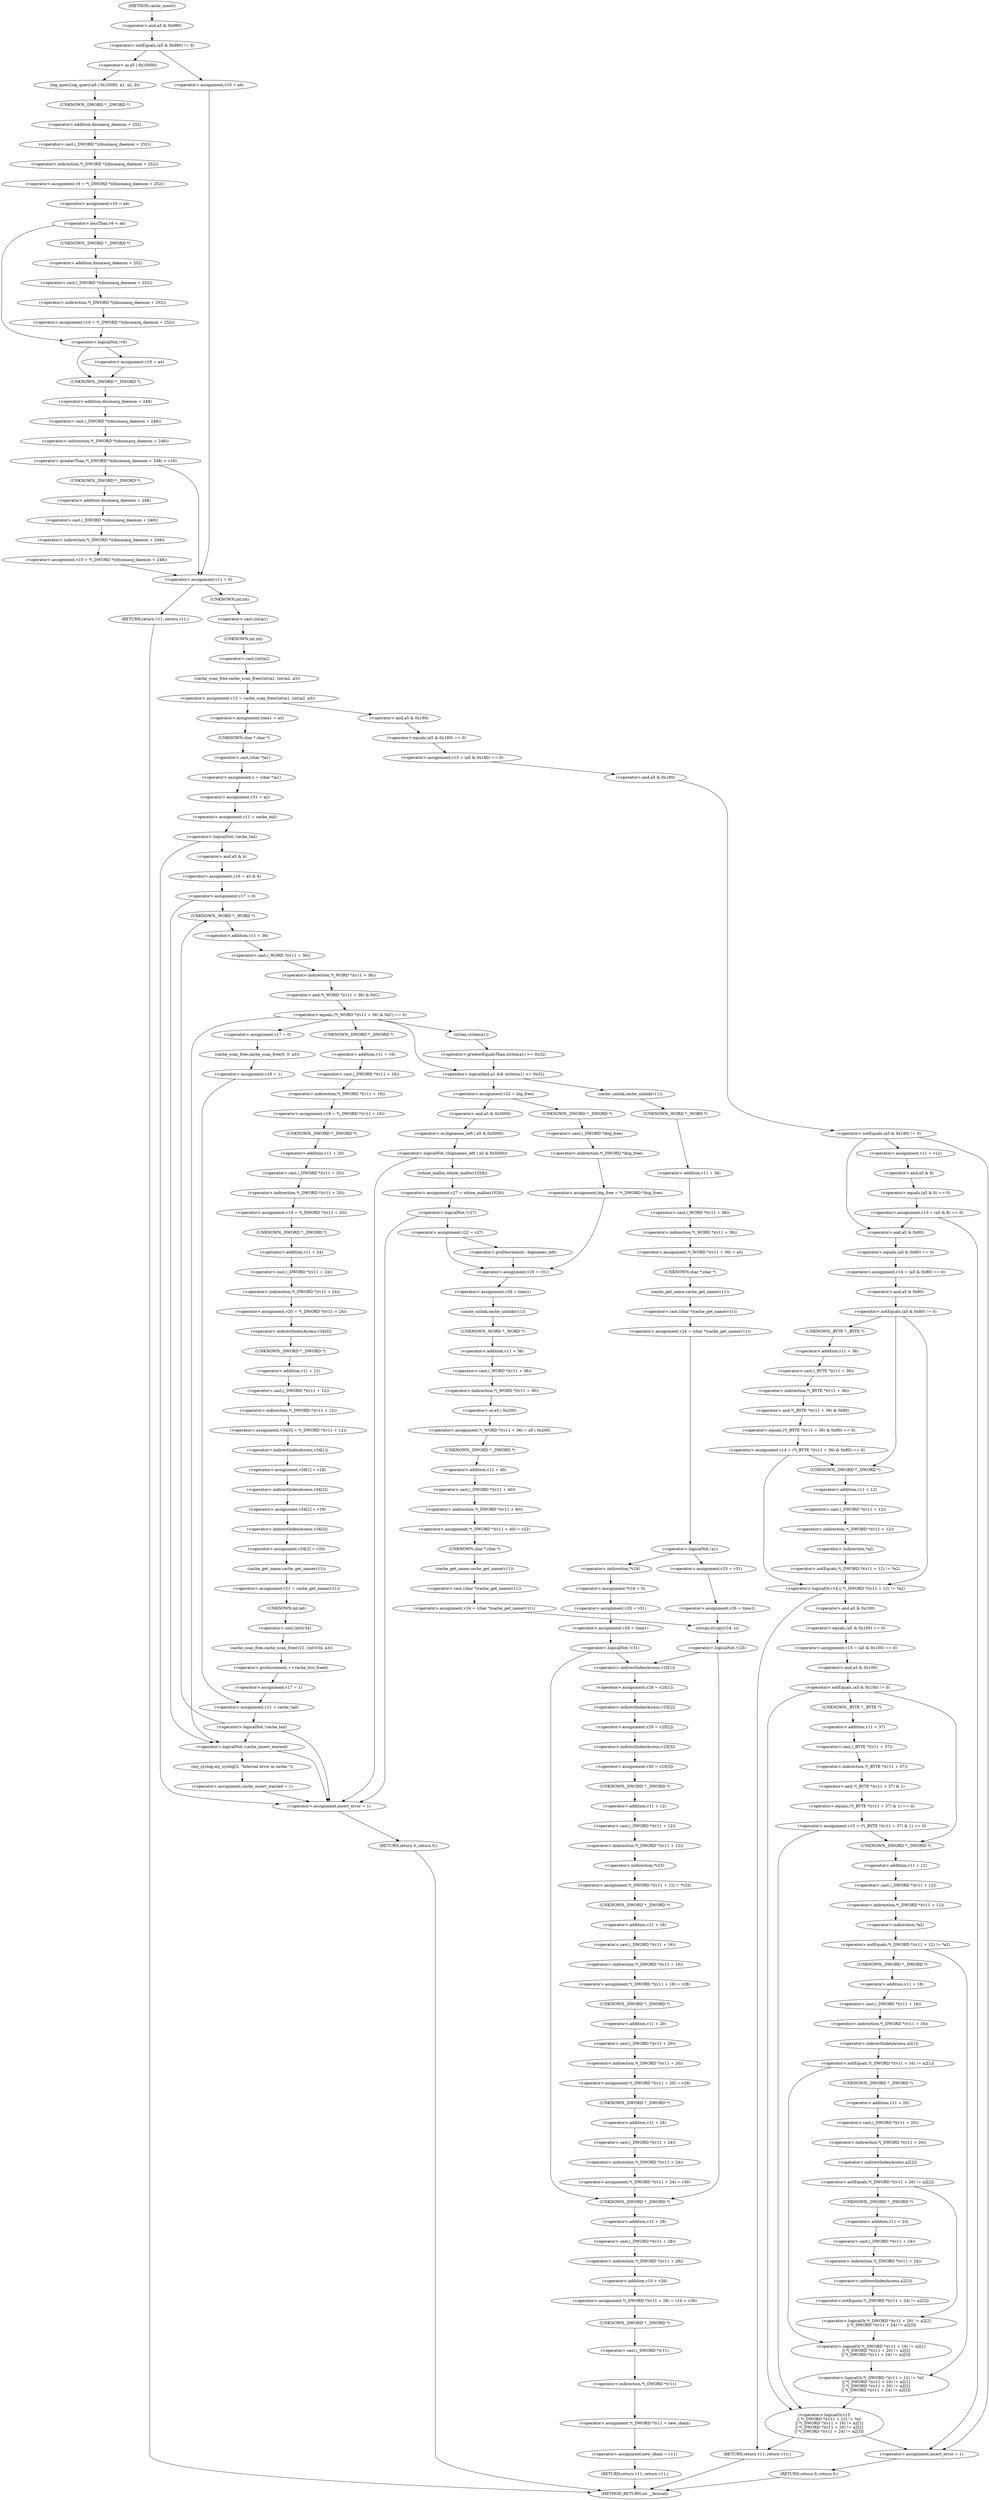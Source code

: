 digraph cache_insert {  
"1000159" [label = "(<operator>.notEquals,(a5 & 0x980) != 0)" ]
"1000160" [label = "(<operator>.and,a5 & 0x980)" ]
"1000165" [label = "(log_query,log_query(a5 | 0x10000, a1, a2, 0))" ]
"1000166" [label = "(<operator>.or,a5 | 0x10000)" ]
"1000172" [label = "(<operator>.assignment,v9 = *(_DWORD *)(dnsmasq_daemon + 252))" ]
"1000174" [label = "(<operator>.indirection,*(_DWORD *)(dnsmasq_daemon + 252))" ]
"1000175" [label = "(<operator>.cast,(_DWORD *)(dnsmasq_daemon + 252))" ]
"1000176" [label = "(UNKNOWN,_DWORD *,_DWORD *)" ]
"1000177" [label = "(<operator>.addition,dnsmasq_daemon + 252)" ]
"1000180" [label = "(<operator>.assignment,v10 = a4)" ]
"1000184" [label = "(<operator>.lessThan,v9 < a4)" ]
"1000187" [label = "(<operator>.assignment,v10 = *(_DWORD *)(dnsmasq_daemon + 252))" ]
"1000189" [label = "(<operator>.indirection,*(_DWORD *)(dnsmasq_daemon + 252))" ]
"1000190" [label = "(<operator>.cast,(_DWORD *)(dnsmasq_daemon + 252))" ]
"1000191" [label = "(UNKNOWN,_DWORD *,_DWORD *)" ]
"1000192" [label = "(<operator>.addition,dnsmasq_daemon + 252)" ]
"1000196" [label = "(<operator>.logicalNot,!v9)" ]
"1000198" [label = "(<operator>.assignment,v10 = a4)" ]
"1000202" [label = "(<operator>.greaterThan,*(_DWORD *)(dnsmasq_daemon + 248) > v10)" ]
"1000203" [label = "(<operator>.indirection,*(_DWORD *)(dnsmasq_daemon + 248))" ]
"1000204" [label = "(<operator>.cast,(_DWORD *)(dnsmasq_daemon + 248))" ]
"1000205" [label = "(UNKNOWN,_DWORD *,_DWORD *)" ]
"1000206" [label = "(<operator>.addition,dnsmasq_daemon + 248)" ]
"1000210" [label = "(<operator>.assignment,v10 = *(_DWORD *)(dnsmasq_daemon + 248))" ]
"1000212" [label = "(<operator>.indirection,*(_DWORD *)(dnsmasq_daemon + 248))" ]
"1000213" [label = "(<operator>.cast,(_DWORD *)(dnsmasq_daemon + 248))" ]
"1000214" [label = "(UNKNOWN,_DWORD *,_DWORD *)" ]
"1000215" [label = "(<operator>.addition,dnsmasq_daemon + 248)" ]
"1000220" [label = "(<operator>.assignment,v10 = a4)" ]
"1000223" [label = "(<operator>.assignment,v11 = 0)" ]
"1000228" [label = "(RETURN,return v11;,return v11;)" ]
"1000230" [label = "(<operator>.assignment,v12 = cache_scan_free((int)a1, (int)a2, a3))" ]
"1000232" [label = "(cache_scan_free,cache_scan_free((int)a1, (int)a2, a3))" ]
"1000233" [label = "(<operator>.cast,(int)a1)" ]
"1000234" [label = "(UNKNOWN,int,int)" ]
"1000236" [label = "(<operator>.cast,(int)a2)" ]
"1000237" [label = "(UNKNOWN,int,int)" ]
"1000243" [label = "(<operator>.assignment,v13 = (a5 & 0x180) == 0)" ]
"1000245" [label = "(<operator>.equals,(a5 & 0x180) == 0)" ]
"1000246" [label = "(<operator>.and,a5 & 0x180)" ]
"1000251" [label = "(<operator>.notEquals,(a5 & 0x180) != 0)" ]
"1000252" [label = "(<operator>.and,a5 & 0x180)" ]
"1000257" [label = "(<operator>.assignment,v11 = v12)" ]
"1000260" [label = "(<operator>.assignment,v13 = (a5 & 8) == 0)" ]
"1000262" [label = "(<operator>.equals,(a5 & 8) == 0)" ]
"1000263" [label = "(<operator>.and,a5 & 8)" ]
"1000270" [label = "(<operator>.assignment,v14 = (a5 & 0x80) == 0)" ]
"1000272" [label = "(<operator>.equals,(a5 & 0x80) == 0)" ]
"1000273" [label = "(<operator>.and,a5 & 0x80)" ]
"1000278" [label = "(<operator>.notEquals,(a5 & 0x80) != 0)" ]
"1000279" [label = "(<operator>.and,a5 & 0x80)" ]
"1000283" [label = "(<operator>.assignment,v14 = (*(_BYTE *)(v11 + 36) & 0x80) == 0)" ]
"1000285" [label = "(<operator>.equals,(*(_BYTE *)(v11 + 36) & 0x80) == 0)" ]
"1000286" [label = "(<operator>.and,*(_BYTE *)(v11 + 36) & 0x80)" ]
"1000287" [label = "(<operator>.indirection,*(_BYTE *)(v11 + 36))" ]
"1000288" [label = "(<operator>.cast,(_BYTE *)(v11 + 36))" ]
"1000289" [label = "(UNKNOWN,_BYTE *,_BYTE *)" ]
"1000290" [label = "(<operator>.addition,v11 + 36)" ]
"1000296" [label = "(<operator>.logicalOr,v14 || *(_DWORD *)(v11 + 12) != *a2)" ]
"1000298" [label = "(<operator>.notEquals,*(_DWORD *)(v11 + 12) != *a2)" ]
"1000299" [label = "(<operator>.indirection,*(_DWORD *)(v11 + 12))" ]
"1000300" [label = "(<operator>.cast,(_DWORD *)(v11 + 12))" ]
"1000301" [label = "(UNKNOWN,_DWORD *,_DWORD *)" ]
"1000302" [label = "(<operator>.addition,v11 + 12)" ]
"1000305" [label = "(<operator>.indirection,*a2)" ]
"1000308" [label = "(<operator>.assignment,v15 = (a5 & 0x100) == 0)" ]
"1000310" [label = "(<operator>.equals,(a5 & 0x100) == 0)" ]
"1000311" [label = "(<operator>.and,a5 & 0x100)" ]
"1000316" [label = "(<operator>.notEquals,(a5 & 0x100) != 0)" ]
"1000317" [label = "(<operator>.and,a5 & 0x100)" ]
"1000321" [label = "(<operator>.assignment,v15 = (*(_BYTE *)(v11 + 37) & 1) == 0)" ]
"1000323" [label = "(<operator>.equals,(*(_BYTE *)(v11 + 37) & 1) == 0)" ]
"1000324" [label = "(<operator>.and,*(_BYTE *)(v11 + 37) & 1)" ]
"1000325" [label = "(<operator>.indirection,*(_BYTE *)(v11 + 37))" ]
"1000326" [label = "(<operator>.cast,(_BYTE *)(v11 + 37))" ]
"1000327" [label = "(UNKNOWN,_BYTE *,_BYTE *)" ]
"1000328" [label = "(<operator>.addition,v11 + 37)" ]
"1000334" [label = "(<operator>.logicalOr,v15\n        || *(_DWORD *)(v11 + 12) != *a2\n        || *(_DWORD *)(v11 + 16) != a2[1]\n        || *(_DWORD *)(v11 + 20) != a2[2]\n        || *(_DWORD *)(v11 + 24) != a2[3])" ]
"1000336" [label = "(<operator>.logicalOr,*(_DWORD *)(v11 + 12) != *a2\n        || *(_DWORD *)(v11 + 16) != a2[1]\n        || *(_DWORD *)(v11 + 20) != a2[2]\n        || *(_DWORD *)(v11 + 24) != a2[3])" ]
"1000337" [label = "(<operator>.notEquals,*(_DWORD *)(v11 + 12) != *a2)" ]
"1000338" [label = "(<operator>.indirection,*(_DWORD *)(v11 + 12))" ]
"1000339" [label = "(<operator>.cast,(_DWORD *)(v11 + 12))" ]
"1000340" [label = "(UNKNOWN,_DWORD *,_DWORD *)" ]
"1000341" [label = "(<operator>.addition,v11 + 12)" ]
"1000344" [label = "(<operator>.indirection,*a2)" ]
"1000346" [label = "(<operator>.logicalOr,*(_DWORD *)(v11 + 16) != a2[1]\n        || *(_DWORD *)(v11 + 20) != a2[2]\n        || *(_DWORD *)(v11 + 24) != a2[3])" ]
"1000347" [label = "(<operator>.notEquals,*(_DWORD *)(v11 + 16) != a2[1])" ]
"1000348" [label = "(<operator>.indirection,*(_DWORD *)(v11 + 16))" ]
"1000349" [label = "(<operator>.cast,(_DWORD *)(v11 + 16))" ]
"1000350" [label = "(UNKNOWN,_DWORD *,_DWORD *)" ]
"1000351" [label = "(<operator>.addition,v11 + 16)" ]
"1000354" [label = "(<operator>.indirectIndexAccess,a2[1])" ]
"1000357" [label = "(<operator>.logicalOr,*(_DWORD *)(v11 + 20) != a2[2]\n        || *(_DWORD *)(v11 + 24) != a2[3])" ]
"1000358" [label = "(<operator>.notEquals,*(_DWORD *)(v11 + 20) != a2[2])" ]
"1000359" [label = "(<operator>.indirection,*(_DWORD *)(v11 + 20))" ]
"1000360" [label = "(<operator>.cast,(_DWORD *)(v11 + 20))" ]
"1000361" [label = "(UNKNOWN,_DWORD *,_DWORD *)" ]
"1000362" [label = "(<operator>.addition,v11 + 20)" ]
"1000365" [label = "(<operator>.indirectIndexAccess,a2[2])" ]
"1000368" [label = "(<operator>.notEquals,*(_DWORD *)(v11 + 24) != a2[3])" ]
"1000369" [label = "(<operator>.indirection,*(_DWORD *)(v11 + 24))" ]
"1000370" [label = "(<operator>.cast,(_DWORD *)(v11 + 24))" ]
"1000371" [label = "(UNKNOWN,_DWORD *,_DWORD *)" ]
"1000372" [label = "(<operator>.addition,v11 + 24)" ]
"1000375" [label = "(<operator>.indirectIndexAccess,a2[3])" ]
"1000380" [label = "(<operator>.assignment,insert_error = 1)" ]
"1000383" [label = "(RETURN,return 0;,return 0;)" ]
"1000385" [label = "(RETURN,return v11;,return v11;)" ]
"1000387" [label = "(<operator>.assignment,time1 = a3)" ]
"1000390" [label = "(<operator>.assignment,s = (char *)a1)" ]
"1000392" [label = "(<operator>.cast,(char *)a1)" ]
"1000393" [label = "(UNKNOWN,char *,char *)" ]
"1000395" [label = "(<operator>.assignment,v31 = a2)" ]
"1000398" [label = "(<operator>.assignment,v11 = cache_tail)" ]
"1000402" [label = "(<operator>.logicalNot,!cache_tail)" ]
"1000405" [label = "(<operator>.assignment,v16 = a5 & 4)" ]
"1000407" [label = "(<operator>.and,a5 & 4)" ]
"1000410" [label = "(<operator>.assignment,v17 = 0)" ]
"1000417" [label = "(<operator>.equals,(*(_WORD *)(v11 + 36) & 0xC) == 0)" ]
"1000418" [label = "(<operator>.and,*(_WORD *)(v11 + 36) & 0xC)" ]
"1000419" [label = "(<operator>.indirection,*(_WORD *)(v11 + 36))" ]
"1000420" [label = "(<operator>.cast,(_WORD *)(v11 + 36))" ]
"1000421" [label = "(UNKNOWN,_WORD *,_WORD *)" ]
"1000422" [label = "(<operator>.addition,v11 + 36)" ]
"1000429" [label = "(<operator>.logicalAnd,a1 && strlen(a1) >= 0x32)" ]
"1000431" [label = "(<operator>.greaterEqualsThan,strlen(a1) >= 0x32)" ]
"1000432" [label = "(strlen,strlen(a1))" ]
"1000436" [label = "(<operator>.assignment,v22 = big_free)" ]
"1000442" [label = "(<operator>.assignment,big_free = *(_DWORD *)big_free)" ]
"1000444" [label = "(<operator>.indirection,*(_DWORD *)big_free)" ]
"1000445" [label = "(<operator>.cast,(_DWORD *)big_free)" ]
"1000446" [label = "(UNKNOWN,_DWORD *,_DWORD *)" ]
"1000451" [label = "(<operator>.logicalNot,!(bignames_left | a5 & 0x5000))" ]
"1000452" [label = "(<operator>.or,bignames_left | a5 & 0x5000)" ]
"1000454" [label = "(<operator>.and,a5 & 0x5000)" ]
"1000458" [label = "(<operator>.assignment,v27 = whine_malloc(1028))" ]
"1000460" [label = "(whine_malloc,whine_malloc(1028))" ]
"1000463" [label = "(<operator>.logicalNot,!v27)" ]
"1000466" [label = "(<operator>.assignment,v22 = v27)" ]
"1000471" [label = "(<operator>.preDecrement,--bignames_left)" ]
"1000473" [label = "(<operator>.assignment,v25 = v31)" ]
"1000476" [label = "(<operator>.assignment,v26 = time1)" ]
"1000479" [label = "(cache_unlink,cache_unlink(v11))" ]
"1000481" [label = "(<operator>.assignment,*(_WORD *)(v11 + 36) = a5 | 0x200)" ]
"1000482" [label = "(<operator>.indirection,*(_WORD *)(v11 + 36))" ]
"1000483" [label = "(<operator>.cast,(_WORD *)(v11 + 36))" ]
"1000484" [label = "(UNKNOWN,_WORD *,_WORD *)" ]
"1000485" [label = "(<operator>.addition,v11 + 36)" ]
"1000488" [label = "(<operator>.or,a5 | 0x200)" ]
"1000491" [label = "(<operator>.assignment,*(_DWORD *)(v11 + 40) = v22)" ]
"1000492" [label = "(<operator>.indirection,*(_DWORD *)(v11 + 40))" ]
"1000493" [label = "(<operator>.cast,(_DWORD *)(v11 + 40))" ]
"1000494" [label = "(UNKNOWN,_DWORD *,_DWORD *)" ]
"1000495" [label = "(<operator>.addition,v11 + 40)" ]
"1000499" [label = "(<operator>.assignment,v24 = (char *)cache_get_name(v11))" ]
"1000501" [label = "(<operator>.cast,(char *)cache_get_name(v11))" ]
"1000502" [label = "(UNKNOWN,char *,char *)" ]
"1000503" [label = "(cache_get_name,cache_get_name(v11))" ]
"1000507" [label = "(cache_unlink,cache_unlink(v11))" ]
"1000509" [label = "(<operator>.assignment,*(_WORD *)(v11 + 36) = a5)" ]
"1000510" [label = "(<operator>.indirection,*(_WORD *)(v11 + 36))" ]
"1000511" [label = "(<operator>.cast,(_WORD *)(v11 + 36))" ]
"1000512" [label = "(UNKNOWN,_WORD *,_WORD *)" ]
"1000513" [label = "(<operator>.addition,v11 + 36)" ]
"1000517" [label = "(<operator>.assignment,v24 = (char *)cache_get_name(v11))" ]
"1000519" [label = "(<operator>.cast,(char *)cache_get_name(v11))" ]
"1000520" [label = "(UNKNOWN,char *,char *)" ]
"1000521" [label = "(cache_get_name,cache_get_name(v11))" ]
"1000524" [label = "(<operator>.logicalNot,!a1)" ]
"1000527" [label = "(<operator>.assignment,*v24 = 0)" ]
"1000528" [label = "(<operator>.indirection,*v24)" ]
"1000531" [label = "(<operator>.assignment,v25 = v31)" ]
"1000534" [label = "(<operator>.assignment,v26 = time1)" ]
"1000538" [label = "(<operator>.logicalNot,!v31)" ]
"1000542" [label = "(<operator>.assignment,v25 = v31)" ]
"1000545" [label = "(<operator>.assignment,v26 = time1)" ]
"1000548" [label = "(strcpy,strcpy(v24, s))" ]
"1000552" [label = "(<operator>.logicalNot,!v25)" ]
"1000556" [label = "(<operator>.assignment,*(_DWORD *)(v11 + 28) = v10 + v26)" ]
"1000557" [label = "(<operator>.indirection,*(_DWORD *)(v11 + 28))" ]
"1000558" [label = "(<operator>.cast,(_DWORD *)(v11 + 28))" ]
"1000559" [label = "(UNKNOWN,_DWORD *,_DWORD *)" ]
"1000560" [label = "(<operator>.addition,v11 + 28)" ]
"1000563" [label = "(<operator>.addition,v10 + v26)" ]
"1000566" [label = "(<operator>.assignment,*(_DWORD *)v11 = new_chain)" ]
"1000567" [label = "(<operator>.indirection,*(_DWORD *)v11)" ]
"1000568" [label = "(<operator>.cast,(_DWORD *)v11)" ]
"1000569" [label = "(UNKNOWN,_DWORD *,_DWORD *)" ]
"1000572" [label = "(<operator>.assignment,new_chain = v11)" ]
"1000575" [label = "(RETURN,return v11;,return v11;)" ]
"1000578" [label = "(<operator>.assignment,v28 = v25[1])" ]
"1000580" [label = "(<operator>.indirectIndexAccess,v25[1])" ]
"1000583" [label = "(<operator>.assignment,v29 = v25[2])" ]
"1000585" [label = "(<operator>.indirectIndexAccess,v25[2])" ]
"1000588" [label = "(<operator>.assignment,v30 = v25[3])" ]
"1000590" [label = "(<operator>.indirectIndexAccess,v25[3])" ]
"1000593" [label = "(<operator>.assignment,*(_DWORD *)(v11 + 12) = *v25)" ]
"1000594" [label = "(<operator>.indirection,*(_DWORD *)(v11 + 12))" ]
"1000595" [label = "(<operator>.cast,(_DWORD *)(v11 + 12))" ]
"1000596" [label = "(UNKNOWN,_DWORD *,_DWORD *)" ]
"1000597" [label = "(<operator>.addition,v11 + 12)" ]
"1000600" [label = "(<operator>.indirection,*v25)" ]
"1000602" [label = "(<operator>.assignment,*(_DWORD *)(v11 + 16) = v28)" ]
"1000603" [label = "(<operator>.indirection,*(_DWORD *)(v11 + 16))" ]
"1000604" [label = "(<operator>.cast,(_DWORD *)(v11 + 16))" ]
"1000605" [label = "(UNKNOWN,_DWORD *,_DWORD *)" ]
"1000606" [label = "(<operator>.addition,v11 + 16)" ]
"1000610" [label = "(<operator>.assignment,*(_DWORD *)(v11 + 20) = v29)" ]
"1000611" [label = "(<operator>.indirection,*(_DWORD *)(v11 + 20))" ]
"1000612" [label = "(<operator>.cast,(_DWORD *)(v11 + 20))" ]
"1000613" [label = "(UNKNOWN,_DWORD *,_DWORD *)" ]
"1000614" [label = "(<operator>.addition,v11 + 20)" ]
"1000618" [label = "(<operator>.assignment,*(_DWORD *)(v11 + 24) = v30)" ]
"1000619" [label = "(<operator>.indirection,*(_DWORD *)(v11 + 24))" ]
"1000620" [label = "(<operator>.cast,(_DWORD *)(v11 + 24))" ]
"1000621" [label = "(UNKNOWN,_DWORD *,_DWORD *)" ]
"1000622" [label = "(<operator>.addition,v11 + 24)" ]
"1000633" [label = "(<operator>.assignment,v18 = *(_DWORD *)(v11 + 16))" ]
"1000635" [label = "(<operator>.indirection,*(_DWORD *)(v11 + 16))" ]
"1000636" [label = "(<operator>.cast,(_DWORD *)(v11 + 16))" ]
"1000637" [label = "(UNKNOWN,_DWORD *,_DWORD *)" ]
"1000638" [label = "(<operator>.addition,v11 + 16)" ]
"1000641" [label = "(<operator>.assignment,v19 = *(_DWORD *)(v11 + 20))" ]
"1000643" [label = "(<operator>.indirection,*(_DWORD *)(v11 + 20))" ]
"1000644" [label = "(<operator>.cast,(_DWORD *)(v11 + 20))" ]
"1000645" [label = "(UNKNOWN,_DWORD *,_DWORD *)" ]
"1000646" [label = "(<operator>.addition,v11 + 20)" ]
"1000649" [label = "(<operator>.assignment,v20 = *(_DWORD *)(v11 + 24))" ]
"1000651" [label = "(<operator>.indirection,*(_DWORD *)(v11 + 24))" ]
"1000652" [label = "(<operator>.cast,(_DWORD *)(v11 + 24))" ]
"1000653" [label = "(UNKNOWN,_DWORD *,_DWORD *)" ]
"1000654" [label = "(<operator>.addition,v11 + 24)" ]
"1000657" [label = "(<operator>.assignment,v34[0] = *(_DWORD *)(v11 + 12))" ]
"1000658" [label = "(<operator>.indirectIndexAccess,v34[0])" ]
"1000661" [label = "(<operator>.indirection,*(_DWORD *)(v11 + 12))" ]
"1000662" [label = "(<operator>.cast,(_DWORD *)(v11 + 12))" ]
"1000663" [label = "(UNKNOWN,_DWORD *,_DWORD *)" ]
"1000664" [label = "(<operator>.addition,v11 + 12)" ]
"1000667" [label = "(<operator>.assignment,v34[1] = v18)" ]
"1000668" [label = "(<operator>.indirectIndexAccess,v34[1])" ]
"1000672" [label = "(<operator>.assignment,v34[2] = v19)" ]
"1000673" [label = "(<operator>.indirectIndexAccess,v34[2])" ]
"1000677" [label = "(<operator>.assignment,v34[3] = v20)" ]
"1000678" [label = "(<operator>.indirectIndexAccess,v34[3])" ]
"1000682" [label = "(<operator>.assignment,v21 = cache_get_name(v11))" ]
"1000684" [label = "(cache_get_name,cache_get_name(v11))" ]
"1000686" [label = "(cache_scan_free,cache_scan_free(v21, (int)v34, a3))" ]
"1000688" [label = "(<operator>.cast,(int)v34)" ]
"1000689" [label = "(UNKNOWN,int,int)" ]
"1000692" [label = "(<operator>.preIncrement,++cache_live_freed)" ]
"1000694" [label = "(<operator>.assignment,v17 = 1)" ]
"1000699" [label = "(<operator>.assignment,v17 = 0)" ]
"1000702" [label = "(cache_scan_free,cache_scan_free(0, 0, a3))" ]
"1000706" [label = "(<operator>.assignment,v16 = 1)" ]
"1000709" [label = "(<operator>.assignment,v11 = cache_tail)" ]
"1000713" [label = "(<operator>.logicalNot,!cache_tail)" ]
"1000717" [label = "(<operator>.logicalNot,!cache_insert_warned)" ]
"1000720" [label = "(my_syslog,my_syslog(3, \"Internal error in cache.\"))" ]
"1000723" [label = "(<operator>.assignment,cache_insert_warned = 1)" ]
"1000727" [label = "(<operator>.assignment,insert_error = 1)" ]
"1000730" [label = "(RETURN,return 0;,return 0;)" ]
"1000126" [label = "(METHOD,cache_insert)" ]
"1000732" [label = "(METHOD_RETURN,int __fastcall)" ]
  "1000159" -> "1000166" 
  "1000159" -> "1000220" 
  "1000160" -> "1000159" 
  "1000165" -> "1000176" 
  "1000166" -> "1000165" 
  "1000172" -> "1000180" 
  "1000174" -> "1000172" 
  "1000175" -> "1000174" 
  "1000176" -> "1000177" 
  "1000177" -> "1000175" 
  "1000180" -> "1000184" 
  "1000184" -> "1000191" 
  "1000184" -> "1000196" 
  "1000187" -> "1000196" 
  "1000189" -> "1000187" 
  "1000190" -> "1000189" 
  "1000191" -> "1000192" 
  "1000192" -> "1000190" 
  "1000196" -> "1000205" 
  "1000196" -> "1000198" 
  "1000198" -> "1000205" 
  "1000202" -> "1000214" 
  "1000202" -> "1000223" 
  "1000203" -> "1000202" 
  "1000204" -> "1000203" 
  "1000205" -> "1000206" 
  "1000206" -> "1000204" 
  "1000210" -> "1000223" 
  "1000212" -> "1000210" 
  "1000213" -> "1000212" 
  "1000214" -> "1000215" 
  "1000215" -> "1000213" 
  "1000220" -> "1000223" 
  "1000223" -> "1000228" 
  "1000223" -> "1000234" 
  "1000228" -> "1000732" 
  "1000230" -> "1000246" 
  "1000230" -> "1000387" 
  "1000232" -> "1000230" 
  "1000233" -> "1000237" 
  "1000234" -> "1000233" 
  "1000236" -> "1000232" 
  "1000237" -> "1000236" 
  "1000243" -> "1000252" 
  "1000245" -> "1000243" 
  "1000246" -> "1000245" 
  "1000251" -> "1000257" 
  "1000251" -> "1000380" 
  "1000251" -> "1000273" 
  "1000252" -> "1000251" 
  "1000257" -> "1000263" 
  "1000260" -> "1000380" 
  "1000260" -> "1000273" 
  "1000262" -> "1000260" 
  "1000263" -> "1000262" 
  "1000270" -> "1000279" 
  "1000272" -> "1000270" 
  "1000273" -> "1000272" 
  "1000278" -> "1000289" 
  "1000278" -> "1000301" 
  "1000278" -> "1000296" 
  "1000279" -> "1000278" 
  "1000283" -> "1000301" 
  "1000283" -> "1000296" 
  "1000285" -> "1000283" 
  "1000286" -> "1000285" 
  "1000287" -> "1000286" 
  "1000288" -> "1000287" 
  "1000289" -> "1000290" 
  "1000290" -> "1000288" 
  "1000296" -> "1000311" 
  "1000296" -> "1000385" 
  "1000298" -> "1000296" 
  "1000299" -> "1000305" 
  "1000300" -> "1000299" 
  "1000301" -> "1000302" 
  "1000302" -> "1000300" 
  "1000305" -> "1000298" 
  "1000308" -> "1000317" 
  "1000310" -> "1000308" 
  "1000311" -> "1000310" 
  "1000316" -> "1000327" 
  "1000316" -> "1000340" 
  "1000316" -> "1000334" 
  "1000317" -> "1000316" 
  "1000321" -> "1000340" 
  "1000321" -> "1000334" 
  "1000323" -> "1000321" 
  "1000324" -> "1000323" 
  "1000325" -> "1000324" 
  "1000326" -> "1000325" 
  "1000327" -> "1000328" 
  "1000328" -> "1000326" 
  "1000334" -> "1000380" 
  "1000334" -> "1000385" 
  "1000336" -> "1000334" 
  "1000337" -> "1000350" 
  "1000337" -> "1000336" 
  "1000338" -> "1000344" 
  "1000339" -> "1000338" 
  "1000340" -> "1000341" 
  "1000341" -> "1000339" 
  "1000344" -> "1000337" 
  "1000346" -> "1000336" 
  "1000347" -> "1000361" 
  "1000347" -> "1000346" 
  "1000348" -> "1000354" 
  "1000349" -> "1000348" 
  "1000350" -> "1000351" 
  "1000351" -> "1000349" 
  "1000354" -> "1000347" 
  "1000357" -> "1000346" 
  "1000358" -> "1000371" 
  "1000358" -> "1000357" 
  "1000359" -> "1000365" 
  "1000360" -> "1000359" 
  "1000361" -> "1000362" 
  "1000362" -> "1000360" 
  "1000365" -> "1000358" 
  "1000368" -> "1000357" 
  "1000369" -> "1000375" 
  "1000370" -> "1000369" 
  "1000371" -> "1000372" 
  "1000372" -> "1000370" 
  "1000375" -> "1000368" 
  "1000380" -> "1000383" 
  "1000383" -> "1000732" 
  "1000385" -> "1000732" 
  "1000387" -> "1000393" 
  "1000390" -> "1000395" 
  "1000392" -> "1000390" 
  "1000393" -> "1000392" 
  "1000395" -> "1000398" 
  "1000398" -> "1000402" 
  "1000402" -> "1000727" 
  "1000402" -> "1000407" 
  "1000405" -> "1000410" 
  "1000407" -> "1000405" 
  "1000410" -> "1000421" 
  "1000410" -> "1000717" 
  "1000417" -> "1000429" 
  "1000417" -> "1000432" 
  "1000417" -> "1000717" 
  "1000417" -> "1000637" 
  "1000417" -> "1000699" 
  "1000418" -> "1000417" 
  "1000419" -> "1000418" 
  "1000420" -> "1000419" 
  "1000421" -> "1000422" 
  "1000422" -> "1000420" 
  "1000429" -> "1000436" 
  "1000429" -> "1000507" 
  "1000431" -> "1000429" 
  "1000432" -> "1000431" 
  "1000436" -> "1000446" 
  "1000436" -> "1000454" 
  "1000442" -> "1000473" 
  "1000444" -> "1000442" 
  "1000445" -> "1000444" 
  "1000446" -> "1000445" 
  "1000451" -> "1000727" 
  "1000451" -> "1000460" 
  "1000452" -> "1000451" 
  "1000454" -> "1000452" 
  "1000458" -> "1000463" 
  "1000460" -> "1000458" 
  "1000463" -> "1000727" 
  "1000463" -> "1000466" 
  "1000466" -> "1000471" 
  "1000466" -> "1000473" 
  "1000471" -> "1000473" 
  "1000473" -> "1000476" 
  "1000476" -> "1000479" 
  "1000479" -> "1000484" 
  "1000481" -> "1000494" 
  "1000482" -> "1000488" 
  "1000483" -> "1000482" 
  "1000484" -> "1000485" 
  "1000485" -> "1000483" 
  "1000488" -> "1000481" 
  "1000491" -> "1000502" 
  "1000492" -> "1000491" 
  "1000493" -> "1000492" 
  "1000494" -> "1000495" 
  "1000495" -> "1000493" 
  "1000499" -> "1000548" 
  "1000501" -> "1000499" 
  "1000502" -> "1000503" 
  "1000503" -> "1000501" 
  "1000507" -> "1000512" 
  "1000509" -> "1000520" 
  "1000510" -> "1000509" 
  "1000511" -> "1000510" 
  "1000512" -> "1000513" 
  "1000513" -> "1000511" 
  "1000517" -> "1000524" 
  "1000519" -> "1000517" 
  "1000520" -> "1000521" 
  "1000521" -> "1000519" 
  "1000524" -> "1000528" 
  "1000524" -> "1000542" 
  "1000527" -> "1000531" 
  "1000528" -> "1000527" 
  "1000531" -> "1000534" 
  "1000534" -> "1000538" 
  "1000538" -> "1000559" 
  "1000538" -> "1000580" 
  "1000542" -> "1000545" 
  "1000545" -> "1000548" 
  "1000548" -> "1000552" 
  "1000552" -> "1000559" 
  "1000552" -> "1000580" 
  "1000556" -> "1000569" 
  "1000557" -> "1000563" 
  "1000558" -> "1000557" 
  "1000559" -> "1000560" 
  "1000560" -> "1000558" 
  "1000563" -> "1000556" 
  "1000566" -> "1000572" 
  "1000567" -> "1000566" 
  "1000568" -> "1000567" 
  "1000569" -> "1000568" 
  "1000572" -> "1000575" 
  "1000575" -> "1000732" 
  "1000578" -> "1000585" 
  "1000580" -> "1000578" 
  "1000583" -> "1000590" 
  "1000585" -> "1000583" 
  "1000588" -> "1000596" 
  "1000590" -> "1000588" 
  "1000593" -> "1000605" 
  "1000594" -> "1000600" 
  "1000595" -> "1000594" 
  "1000596" -> "1000597" 
  "1000597" -> "1000595" 
  "1000600" -> "1000593" 
  "1000602" -> "1000613" 
  "1000603" -> "1000602" 
  "1000604" -> "1000603" 
  "1000605" -> "1000606" 
  "1000606" -> "1000604" 
  "1000610" -> "1000621" 
  "1000611" -> "1000610" 
  "1000612" -> "1000611" 
  "1000613" -> "1000614" 
  "1000614" -> "1000612" 
  "1000618" -> "1000559" 
  "1000619" -> "1000618" 
  "1000620" -> "1000619" 
  "1000621" -> "1000622" 
  "1000622" -> "1000620" 
  "1000633" -> "1000645" 
  "1000635" -> "1000633" 
  "1000636" -> "1000635" 
  "1000637" -> "1000638" 
  "1000638" -> "1000636" 
  "1000641" -> "1000653" 
  "1000643" -> "1000641" 
  "1000644" -> "1000643" 
  "1000645" -> "1000646" 
  "1000646" -> "1000644" 
  "1000649" -> "1000658" 
  "1000651" -> "1000649" 
  "1000652" -> "1000651" 
  "1000653" -> "1000654" 
  "1000654" -> "1000652" 
  "1000657" -> "1000668" 
  "1000658" -> "1000663" 
  "1000661" -> "1000657" 
  "1000662" -> "1000661" 
  "1000663" -> "1000664" 
  "1000664" -> "1000662" 
  "1000667" -> "1000673" 
  "1000668" -> "1000667" 
  "1000672" -> "1000678" 
  "1000673" -> "1000672" 
  "1000677" -> "1000684" 
  "1000678" -> "1000677" 
  "1000682" -> "1000689" 
  "1000684" -> "1000682" 
  "1000686" -> "1000692" 
  "1000688" -> "1000686" 
  "1000689" -> "1000688" 
  "1000692" -> "1000694" 
  "1000694" -> "1000709" 
  "1000699" -> "1000702" 
  "1000702" -> "1000706" 
  "1000706" -> "1000709" 
  "1000709" -> "1000713" 
  "1000713" -> "1000421" 
  "1000713" -> "1000717" 
  "1000713" -> "1000727" 
  "1000717" -> "1000720" 
  "1000717" -> "1000727" 
  "1000720" -> "1000723" 
  "1000723" -> "1000727" 
  "1000727" -> "1000730" 
  "1000730" -> "1000732" 
  "1000126" -> "1000160" 
}
